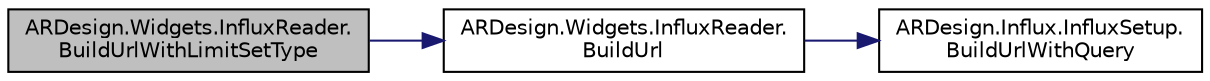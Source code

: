digraph "ARDesign.Widgets.InfluxReader.BuildUrlWithLimitSetType"
{
 // LATEX_PDF_SIZE
  edge [fontname="Helvetica",fontsize="10",labelfontname="Helvetica",labelfontsize="10"];
  node [fontname="Helvetica",fontsize="10",shape=record];
  rankdir="LR";
  Node16 [label="ARDesign.Widgets.InfluxReader.\lBuildUrlWithLimitSetType",height=0.2,width=0.4,color="black", fillcolor="grey75", style="filled", fontcolor="black",tooltip="Builds a https Influx query to return a fixed limit of values of a given type"];
  Node16 -> Node17 [color="midnightblue",fontsize="10",style="solid",fontname="Helvetica"];
  Node17 [label="ARDesign.Widgets.InfluxReader.\lBuildUrl",height=0.2,width=0.4,color="black", fillcolor="white", style="filled",URL="$class_a_r_design_1_1_widgets_1_1_influx_reader.html#a784807f0dec5015e392c5a70a2374b6a",tooltip="Builds a https Influx query for the given string"];
  Node17 -> Node18 [color="midnightblue",fontsize="10",style="solid",fontname="Helvetica"];
  Node18 [label="ARDesign.Influx.InfluxSetup.\lBuildUrlWithQuery",height=0.2,width=0.4,color="black", fillcolor="white", style="filled",URL="$class_a_r_design_1_1_influx_1_1_influx_setup.html#a34bd4d0ec1d933435cf15a2ea3e7186c",tooltip="Encodes a given plain text query into a InfluxDB https query"];
}
